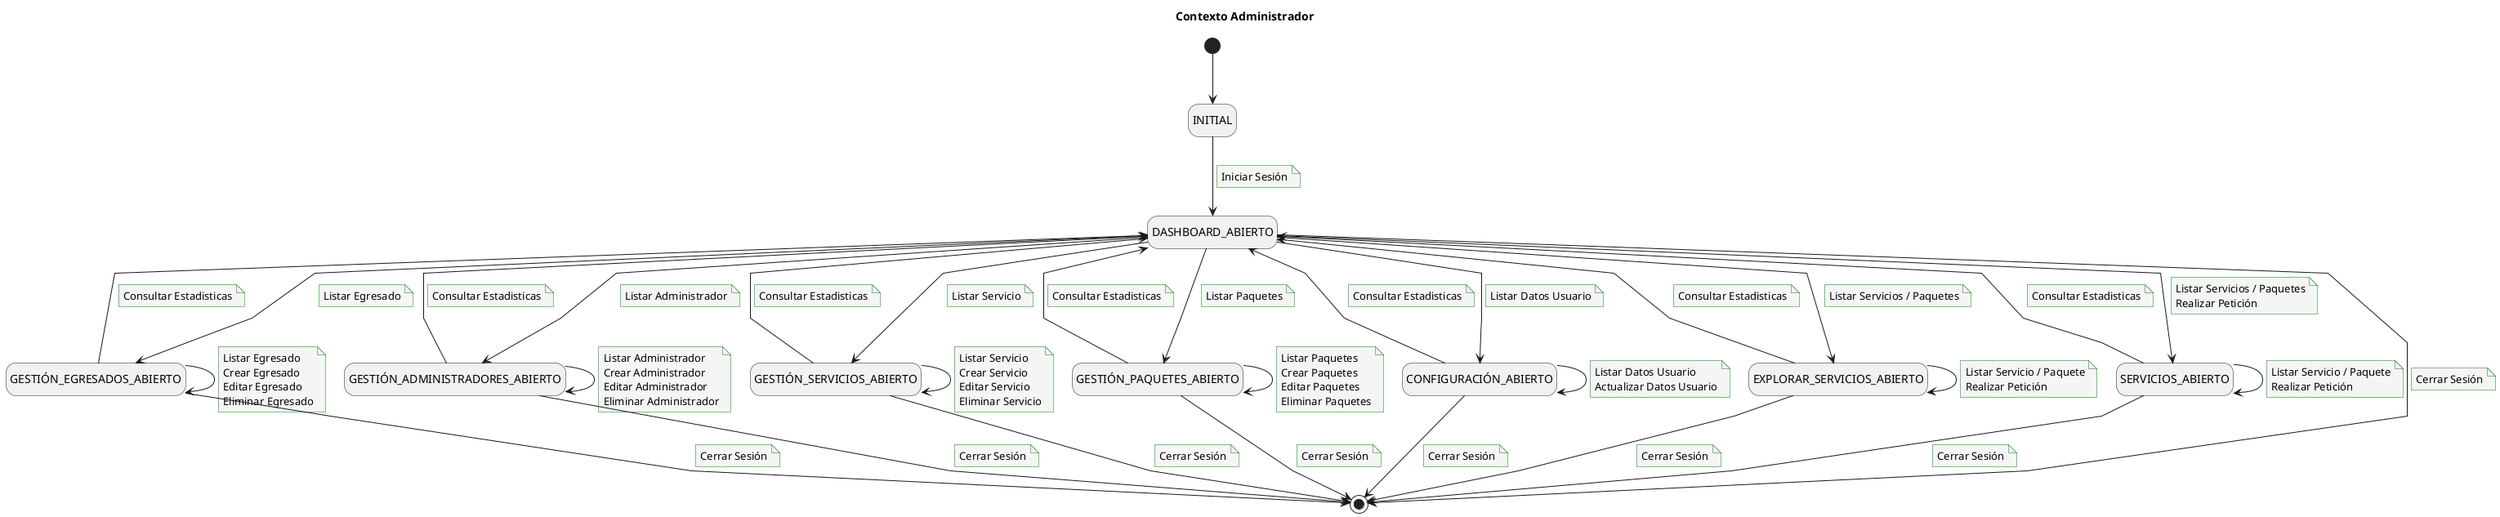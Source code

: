 @startuml Contexto
title Contexto Administrador

skinparam {
    NoteBackgroundColor #whiteSmoke
    NoteBorderColor #green
    linetype polyline
}

hide empty description

[*] --> INITIAL 
INITIAL --> DASHBOARD_ABIERTO 
note on link 
Iniciar Sesión
end note
DASHBOARD_ABIERTO --> GESTIÓN_EGRESADOS_ABIERTO
note on link 
Listar Egresado
end note  
DASHBOARD_ABIERTO <-- GESTIÓN_EGRESADOS_ABIERTO
note on link 
Consultar Estadisticas
end note  
DASHBOARD_ABIERTO --> GESTIÓN_ADMINISTRADORES_ABIERTO
note on link 
Listar Administrador
end note  
DASHBOARD_ABIERTO <-- GESTIÓN_ADMINISTRADORES_ABIERTO
note on link 
Consultar Estadisticas
end note
DASHBOARD_ABIERTO --> GESTIÓN_SERVICIOS_ABIERTO
note on link 
Listar Servicio
end note  
DASHBOARD_ABIERTO <-- GESTIÓN_SERVICIOS_ABIERTO
note on link 
Consultar Estadisticas
end note
DASHBOARD_ABIERTO --> GESTIÓN_PAQUETES_ABIERTO
note on link 
Listar Paquetes
end note  
DASHBOARD_ABIERTO <-- GESTIÓN_PAQUETES_ABIERTO
note on link 
Consultar Estadisticas
end note
DASHBOARD_ABIERTO --> CONFIGURACIÓN_ABIERTO
note on link 
Listar Datos Usuario
end note  
DASHBOARD_ABIERTO <-- CONFIGURACIÓN_ABIERTO
note on link 
Consultar Estadisticas
end note
DASHBOARD_ABIERTO --> EXPLORAR_SERVICIOS_ABIERTO
note on link 
Listar Servicios / Paquetes
end note  
DASHBOARD_ABIERTO <-- EXPLORAR_SERVICIOS_ABIERTO
note on link 
Consultar Estadisticas
end note
DASHBOARD_ABIERTO --> SERVICIOS_ABIERTO
note on link 
Listar Servicios / Paquetes
Realizar Petición
end note  
DASHBOARD_ABIERTO <-- SERVICIOS_ABIERTO
note on link 
Consultar Estadisticas
end note

GESTIÓN_EGRESADOS_ABIERTO --> GESTIÓN_EGRESADOS_ABIERTO
note on link 
Listar Egresado
Crear Egresado
Editar Egresado
Eliminar Egresado
end note
GESTIÓN_ADMINISTRADORES_ABIERTO --> GESTIÓN_ADMINISTRADORES_ABIERTO
note on link 
Listar Administrador
Crear Administrador
Editar Administrador
Eliminar Administrador
end note
GESTIÓN_SERVICIOS_ABIERTO --> GESTIÓN_SERVICIOS_ABIERTO
note on link 
Listar Servicio
Crear Servicio
Editar Servicio
Eliminar Servicio
end note
GESTIÓN_PAQUETES_ABIERTO --> GESTIÓN_PAQUETES_ABIERTO
note on link 
Listar Paquetes
Crear Paquetes
Editar Paquetes
Eliminar Paquetes
end note
CONFIGURACIÓN_ABIERTO --> CONFIGURACIÓN_ABIERTO
note on link 
Listar Datos Usuario
Actualizar Datos Usuario
end note
EXPLORAR_SERVICIOS_ABIERTO --> EXPLORAR_SERVICIOS_ABIERTO
note on link 
Listar Servicio / Paquete
Realizar Petición
end note
SERVICIOS_ABIERTO --> SERVICIOS_ABIERTO
note on link 
Listar Servicio / Paquete
Realizar Petición
end note

DASHBOARD_ABIERTO --> [*]
note on link 
Cerrar Sesión
end note  
SERVICIOS_ABIERTO --> [*]
note on link 
Cerrar Sesión
end note    
GESTIÓN_EGRESADOS_ABIERTO --> [*]
note on link 
Cerrar Sesión
end note    
GESTIÓN_ADMINISTRADORES_ABIERTO --> [*]
note on link 
Cerrar Sesión
end note    
GESTIÓN_SERVICIOS_ABIERTO --> [*]
note on link 
Cerrar Sesión
end note    
GESTIÓN_PAQUETES_ABIERTO --> [*]
note on link 
Cerrar Sesión
end note    
CONFIGURACIÓN_ABIERTO --> [*]
note on link 
Cerrar Sesión
end note    
EXPLORAR_SERVICIOS_ABIERTO --> [*]
note on link 
Cerrar Sesión
end note    

@enduml